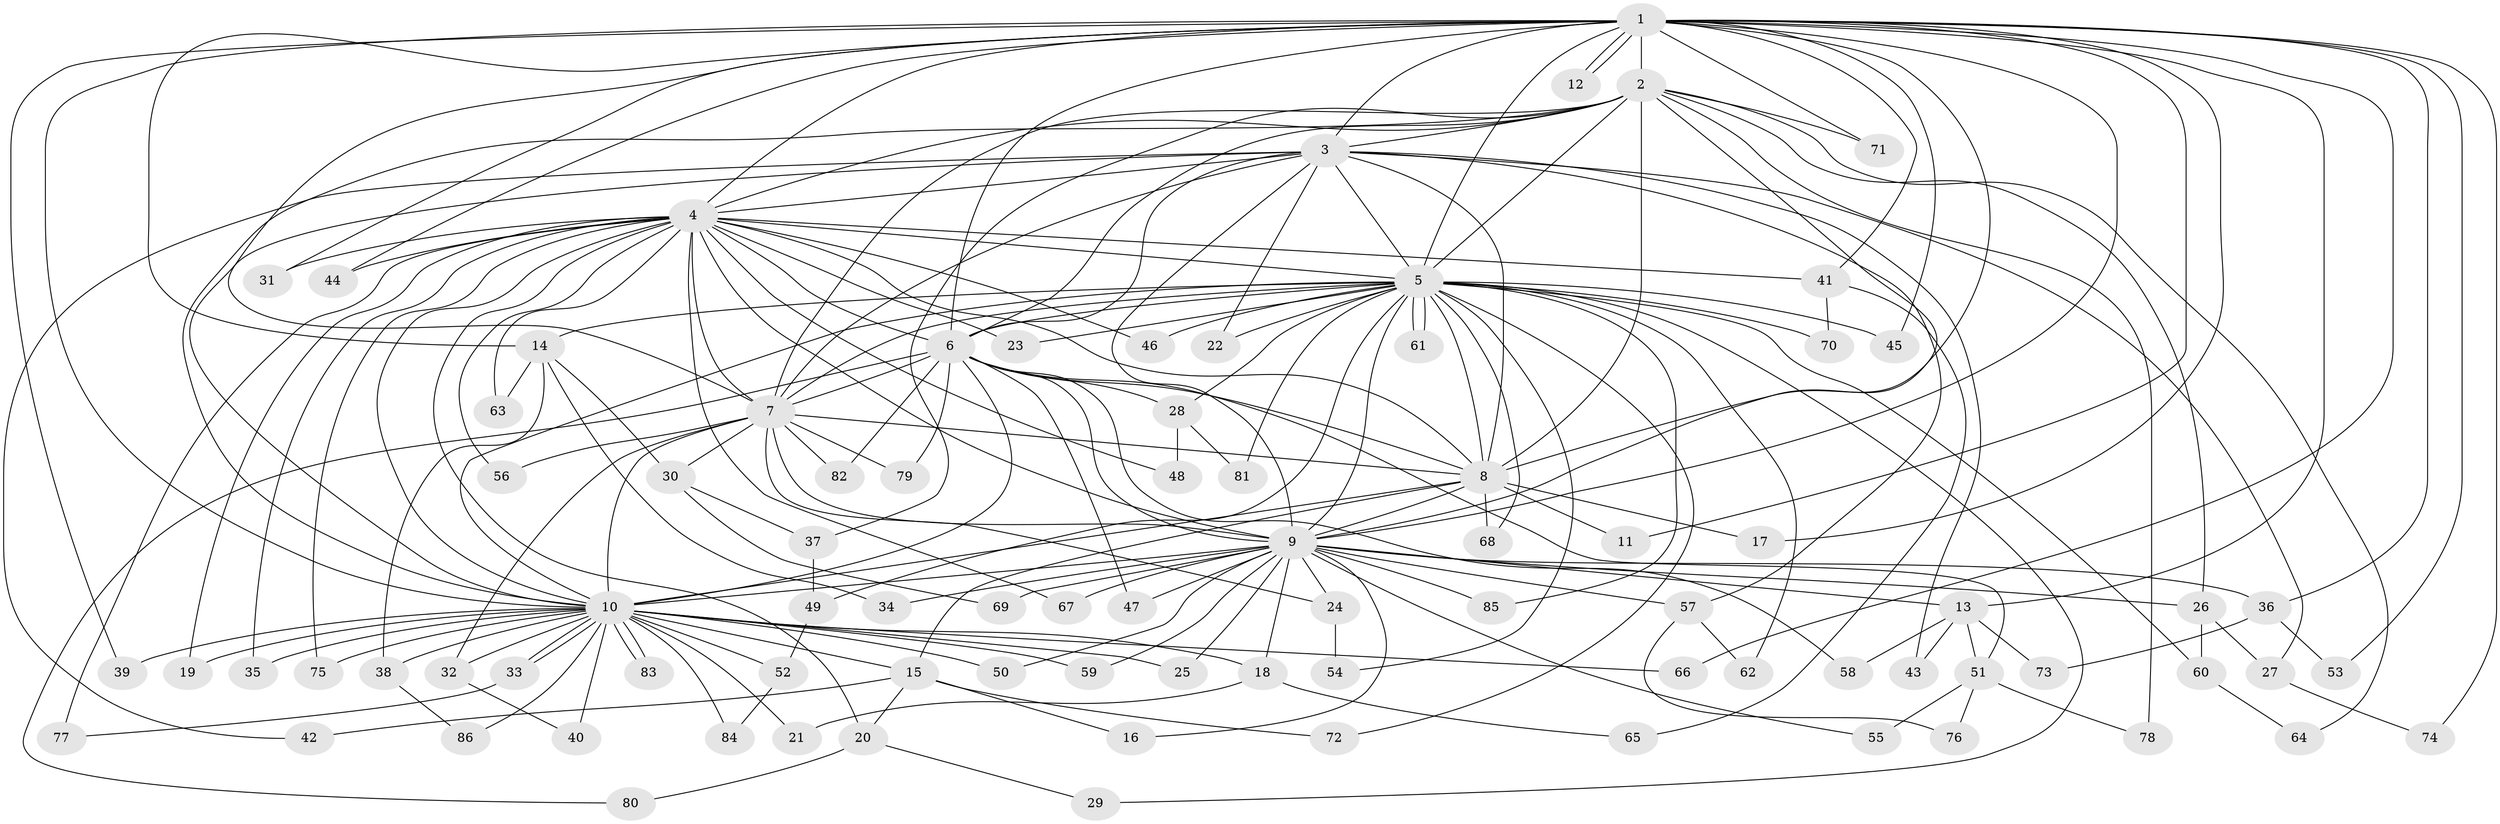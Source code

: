 // coarse degree distribution, {1: 0.06976744186046512, 19: 0.06976744186046512, 12: 0.06976744186046512, 2: 0.3953488372093023, 6: 0.09302325581395349, 21: 0.023255813953488372, 3: 0.11627906976744186, 4: 0.09302325581395349, 5: 0.023255813953488372, 11: 0.023255813953488372, 18: 0.023255813953488372}
// Generated by graph-tools (version 1.1) at 2025/36/03/04/25 23:36:34]
// undirected, 86 vertices, 197 edges
graph export_dot {
  node [color=gray90,style=filled];
  1;
  2;
  3;
  4;
  5;
  6;
  7;
  8;
  9;
  10;
  11;
  12;
  13;
  14;
  15;
  16;
  17;
  18;
  19;
  20;
  21;
  22;
  23;
  24;
  25;
  26;
  27;
  28;
  29;
  30;
  31;
  32;
  33;
  34;
  35;
  36;
  37;
  38;
  39;
  40;
  41;
  42;
  43;
  44;
  45;
  46;
  47;
  48;
  49;
  50;
  51;
  52;
  53;
  54;
  55;
  56;
  57;
  58;
  59;
  60;
  61;
  62;
  63;
  64;
  65;
  66;
  67;
  68;
  69;
  70;
  71;
  72;
  73;
  74;
  75;
  76;
  77;
  78;
  79;
  80;
  81;
  82;
  83;
  84;
  85;
  86;
  1 -- 2;
  1 -- 3;
  1 -- 4;
  1 -- 5;
  1 -- 6;
  1 -- 7;
  1 -- 8;
  1 -- 9;
  1 -- 10;
  1 -- 11;
  1 -- 12;
  1 -- 12;
  1 -- 13;
  1 -- 14;
  1 -- 17;
  1 -- 31;
  1 -- 36;
  1 -- 39;
  1 -- 41;
  1 -- 44;
  1 -- 45;
  1 -- 53;
  1 -- 66;
  1 -- 71;
  1 -- 74;
  2 -- 3;
  2 -- 4;
  2 -- 5;
  2 -- 6;
  2 -- 7;
  2 -- 8;
  2 -- 9;
  2 -- 10;
  2 -- 26;
  2 -- 37;
  2 -- 64;
  2 -- 71;
  2 -- 78;
  3 -- 4;
  3 -- 5;
  3 -- 6;
  3 -- 7;
  3 -- 8;
  3 -- 9;
  3 -- 10;
  3 -- 22;
  3 -- 27;
  3 -- 42;
  3 -- 43;
  3 -- 57;
  4 -- 5;
  4 -- 6;
  4 -- 7;
  4 -- 8;
  4 -- 9;
  4 -- 10;
  4 -- 19;
  4 -- 20;
  4 -- 23;
  4 -- 31;
  4 -- 35;
  4 -- 41;
  4 -- 44;
  4 -- 46;
  4 -- 48;
  4 -- 56;
  4 -- 63;
  4 -- 67;
  4 -- 75;
  4 -- 77;
  5 -- 6;
  5 -- 7;
  5 -- 8;
  5 -- 9;
  5 -- 10;
  5 -- 14;
  5 -- 22;
  5 -- 23;
  5 -- 28;
  5 -- 29;
  5 -- 45;
  5 -- 46;
  5 -- 49;
  5 -- 54;
  5 -- 60;
  5 -- 61;
  5 -- 61;
  5 -- 62;
  5 -- 68;
  5 -- 70;
  5 -- 72;
  5 -- 81;
  5 -- 85;
  6 -- 7;
  6 -- 8;
  6 -- 9;
  6 -- 10;
  6 -- 28;
  6 -- 47;
  6 -- 51;
  6 -- 58;
  6 -- 79;
  6 -- 80;
  6 -- 82;
  7 -- 8;
  7 -- 9;
  7 -- 10;
  7 -- 24;
  7 -- 30;
  7 -- 32;
  7 -- 56;
  7 -- 79;
  7 -- 82;
  8 -- 9;
  8 -- 10;
  8 -- 11;
  8 -- 15;
  8 -- 17;
  8 -- 68;
  9 -- 10;
  9 -- 13;
  9 -- 16;
  9 -- 18;
  9 -- 24;
  9 -- 25;
  9 -- 26;
  9 -- 34;
  9 -- 36;
  9 -- 47;
  9 -- 50;
  9 -- 55;
  9 -- 57;
  9 -- 59;
  9 -- 67;
  9 -- 69;
  9 -- 85;
  10 -- 15;
  10 -- 18;
  10 -- 19;
  10 -- 21;
  10 -- 25;
  10 -- 32;
  10 -- 33;
  10 -- 33;
  10 -- 35;
  10 -- 38;
  10 -- 39;
  10 -- 40;
  10 -- 50;
  10 -- 52;
  10 -- 59;
  10 -- 66;
  10 -- 75;
  10 -- 83;
  10 -- 83;
  10 -- 84;
  10 -- 86;
  13 -- 43;
  13 -- 51;
  13 -- 58;
  13 -- 73;
  14 -- 30;
  14 -- 34;
  14 -- 38;
  14 -- 63;
  15 -- 16;
  15 -- 20;
  15 -- 42;
  15 -- 72;
  18 -- 21;
  18 -- 65;
  20 -- 29;
  20 -- 80;
  24 -- 54;
  26 -- 27;
  26 -- 60;
  27 -- 74;
  28 -- 48;
  28 -- 81;
  30 -- 37;
  30 -- 69;
  32 -- 40;
  33 -- 77;
  36 -- 53;
  36 -- 73;
  37 -- 49;
  38 -- 86;
  41 -- 65;
  41 -- 70;
  49 -- 52;
  51 -- 55;
  51 -- 76;
  51 -- 78;
  52 -- 84;
  57 -- 62;
  57 -- 76;
  60 -- 64;
}
